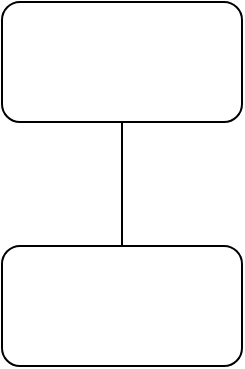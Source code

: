 <mxfile version="24.9.1">
  <diagram name="Page-1" id="ThRaZCIu6w8lJUBIYNiy">
    <mxGraphModel dx="477" dy="1240" grid="0" gridSize="10" guides="1" tooltips="1" connect="1" arrows="1" fold="1" page="0" pageScale="1" pageWidth="850" pageHeight="1100" math="0" shadow="0">
      <root>
        <mxCell id="0" />
        <mxCell id="1" parent="0" />
        <mxCell id="NQ8hDXVR4O_9U4n_Tid5-1" value="" style="rounded=1;whiteSpace=wrap;html=1;" parent="1" vertex="1">
          <mxGeometry x="136" y="-143" width="120" height="60" as="geometry" />
        </mxCell>
        <mxCell id="NQ8hDXVR4O_9U4n_Tid5-3" value="" style="rounded=1;whiteSpace=wrap;html=1;" parent="1" vertex="1">
          <mxGeometry x="136" y="-21" width="120" height="60" as="geometry" />
        </mxCell>
        <mxCell id="NQ8hDXVR4O_9U4n_Tid5-4" value="" style="endArrow=none;html=1;rounded=0;fontSize=12;startSize=8;endSize=8;curved=1;entryX=0.5;entryY=1;entryDx=0;entryDy=0;exitX=0.5;exitY=0;exitDx=0;exitDy=0;" parent="1" source="NQ8hDXVR4O_9U4n_Tid5-3" target="NQ8hDXVR4O_9U4n_Tid5-1" edge="1">
          <mxGeometry width="50" height="50" relative="1" as="geometry">
            <mxPoint x="55" y="225" as="sourcePoint" />
            <mxPoint x="105" y="175" as="targetPoint" />
          </mxGeometry>
        </mxCell>
      </root>
    </mxGraphModel>
  </diagram>
</mxfile>
